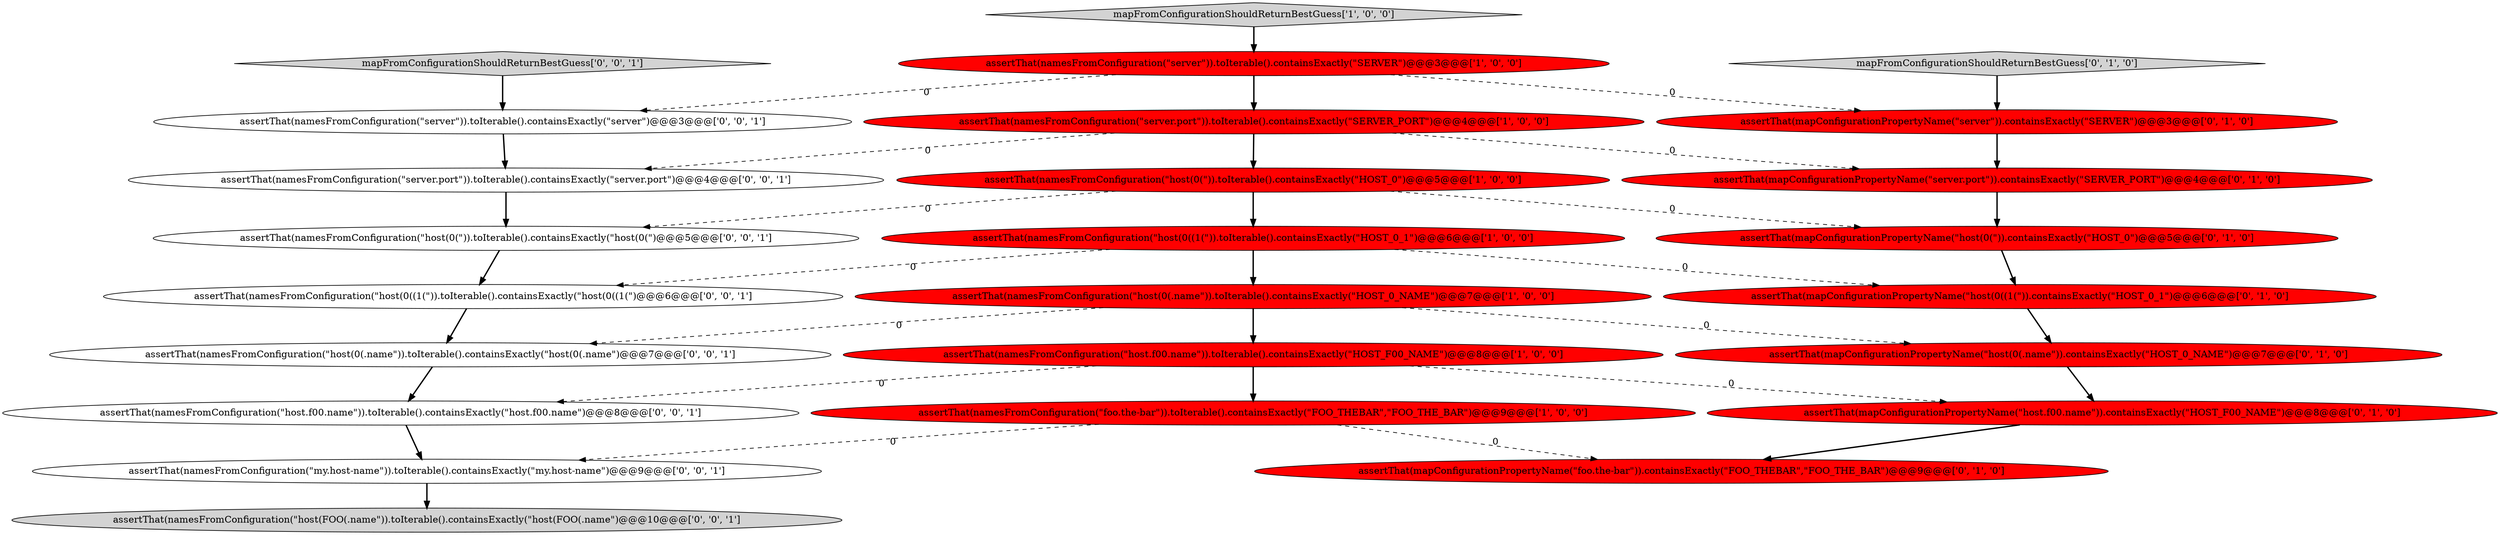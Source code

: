 digraph {
7 [style = filled, label = "assertThat(namesFromConfiguration(\"host(0(.name\")).toIterable().containsExactly(\"HOST_0_NAME\")@@@7@@@['1', '0', '0']", fillcolor = red, shape = ellipse image = "AAA1AAABBB1BBB"];
4 [style = filled, label = "mapFromConfigurationShouldReturnBestGuess['1', '0', '0']", fillcolor = lightgray, shape = diamond image = "AAA0AAABBB1BBB"];
13 [style = filled, label = "assertThat(mapConfigurationPropertyName(\"foo.the-bar\")).containsExactly(\"FOO_THEBAR\",\"FOO_THE_BAR\")@@@9@@@['0', '1', '0']", fillcolor = red, shape = ellipse image = "AAA1AAABBB2BBB"];
0 [style = filled, label = "assertThat(namesFromConfiguration(\"server.port\")).toIterable().containsExactly(\"SERVER_PORT\")@@@4@@@['1', '0', '0']", fillcolor = red, shape = ellipse image = "AAA1AAABBB1BBB"];
17 [style = filled, label = "assertThat(namesFromConfiguration(\"server\")).toIterable().containsExactly(\"server\")@@@3@@@['0', '0', '1']", fillcolor = white, shape = ellipse image = "AAA0AAABBB3BBB"];
14 [style = filled, label = "assertThat(mapConfigurationPropertyName(\"host(0(.name\")).containsExactly(\"HOST_0_NAME\")@@@7@@@['0', '1', '0']", fillcolor = red, shape = ellipse image = "AAA1AAABBB2BBB"];
21 [style = filled, label = "assertThat(namesFromConfiguration(\"host.f00.name\")).toIterable().containsExactly(\"host.f00.name\")@@@8@@@['0', '0', '1']", fillcolor = white, shape = ellipse image = "AAA0AAABBB3BBB"];
22 [style = filled, label = "assertThat(namesFromConfiguration(\"host(FOO(.name\")).toIterable().containsExactly(\"host(FOO(.name\")@@@10@@@['0', '0', '1']", fillcolor = lightgray, shape = ellipse image = "AAA0AAABBB3BBB"];
15 [style = filled, label = "assertThat(mapConfigurationPropertyName(\"server.port\")).containsExactly(\"SERVER_PORT\")@@@4@@@['0', '1', '0']", fillcolor = red, shape = ellipse image = "AAA1AAABBB2BBB"];
12 [style = filled, label = "mapFromConfigurationShouldReturnBestGuess['0', '1', '0']", fillcolor = lightgray, shape = diamond image = "AAA0AAABBB2BBB"];
1 [style = filled, label = "assertThat(namesFromConfiguration(\"host(0(\")).toIterable().containsExactly(\"HOST_0\")@@@5@@@['1', '0', '0']", fillcolor = red, shape = ellipse image = "AAA1AAABBB1BBB"];
24 [style = filled, label = "assertThat(namesFromConfiguration(\"host(0(\")).toIterable().containsExactly(\"host(0(\")@@@5@@@['0', '0', '1']", fillcolor = white, shape = ellipse image = "AAA0AAABBB3BBB"];
23 [style = filled, label = "mapFromConfigurationShouldReturnBestGuess['0', '0', '1']", fillcolor = lightgray, shape = diamond image = "AAA0AAABBB3BBB"];
3 [style = filled, label = "assertThat(namesFromConfiguration(\"host(0((1(\")).toIterable().containsExactly(\"HOST_0_1\")@@@6@@@['1', '0', '0']", fillcolor = red, shape = ellipse image = "AAA1AAABBB1BBB"];
16 [style = filled, label = "assertThat(namesFromConfiguration(\"host(0(.name\")).toIterable().containsExactly(\"host(0(.name\")@@@7@@@['0', '0', '1']", fillcolor = white, shape = ellipse image = "AAA0AAABBB3BBB"];
10 [style = filled, label = "assertThat(mapConfigurationPropertyName(\"host.f00.name\")).containsExactly(\"HOST_F00_NAME\")@@@8@@@['0', '1', '0']", fillcolor = red, shape = ellipse image = "AAA1AAABBB2BBB"];
8 [style = filled, label = "assertThat(mapConfigurationPropertyName(\"server\")).containsExactly(\"SERVER\")@@@3@@@['0', '1', '0']", fillcolor = red, shape = ellipse image = "AAA1AAABBB2BBB"];
11 [style = filled, label = "assertThat(mapConfigurationPropertyName(\"host(0(\")).containsExactly(\"HOST_0\")@@@5@@@['0', '1', '0']", fillcolor = red, shape = ellipse image = "AAA1AAABBB2BBB"];
2 [style = filled, label = "assertThat(namesFromConfiguration(\"foo.the-bar\")).toIterable().containsExactly(\"FOO_THEBAR\",\"FOO_THE_BAR\")@@@9@@@['1', '0', '0']", fillcolor = red, shape = ellipse image = "AAA1AAABBB1BBB"];
9 [style = filled, label = "assertThat(mapConfigurationPropertyName(\"host(0((1(\")).containsExactly(\"HOST_0_1\")@@@6@@@['0', '1', '0']", fillcolor = red, shape = ellipse image = "AAA1AAABBB2BBB"];
18 [style = filled, label = "assertThat(namesFromConfiguration(\"server.port\")).toIterable().containsExactly(\"server.port\")@@@4@@@['0', '0', '1']", fillcolor = white, shape = ellipse image = "AAA0AAABBB3BBB"];
19 [style = filled, label = "assertThat(namesFromConfiguration(\"my.host-name\")).toIterable().containsExactly(\"my.host-name\")@@@9@@@['0', '0', '1']", fillcolor = white, shape = ellipse image = "AAA0AAABBB3BBB"];
20 [style = filled, label = "assertThat(namesFromConfiguration(\"host(0((1(\")).toIterable().containsExactly(\"host(0((1(\")@@@6@@@['0', '0', '1']", fillcolor = white, shape = ellipse image = "AAA0AAABBB3BBB"];
6 [style = filled, label = "assertThat(namesFromConfiguration(\"host.f00.name\")).toIterable().containsExactly(\"HOST_F00_NAME\")@@@8@@@['1', '0', '0']", fillcolor = red, shape = ellipse image = "AAA1AAABBB1BBB"];
5 [style = filled, label = "assertThat(namesFromConfiguration(\"server\")).toIterable().containsExactly(\"SERVER\")@@@3@@@['1', '0', '0']", fillcolor = red, shape = ellipse image = "AAA1AAABBB1BBB"];
6->21 [style = dashed, label="0"];
18->24 [style = bold, label=""];
2->19 [style = dashed, label="0"];
8->15 [style = bold, label=""];
21->19 [style = bold, label=""];
7->16 [style = dashed, label="0"];
7->14 [style = dashed, label="0"];
1->3 [style = bold, label=""];
14->10 [style = bold, label=""];
0->15 [style = dashed, label="0"];
11->9 [style = bold, label=""];
6->10 [style = dashed, label="0"];
6->2 [style = bold, label=""];
24->20 [style = bold, label=""];
20->16 [style = bold, label=""];
15->11 [style = bold, label=""];
5->17 [style = dashed, label="0"];
5->0 [style = bold, label=""];
3->7 [style = bold, label=""];
10->13 [style = bold, label=""];
3->9 [style = dashed, label="0"];
1->24 [style = dashed, label="0"];
12->8 [style = bold, label=""];
0->1 [style = bold, label=""];
16->21 [style = bold, label=""];
1->11 [style = dashed, label="0"];
2->13 [style = dashed, label="0"];
3->20 [style = dashed, label="0"];
7->6 [style = bold, label=""];
9->14 [style = bold, label=""];
5->8 [style = dashed, label="0"];
0->18 [style = dashed, label="0"];
23->17 [style = bold, label=""];
19->22 [style = bold, label=""];
4->5 [style = bold, label=""];
17->18 [style = bold, label=""];
}
